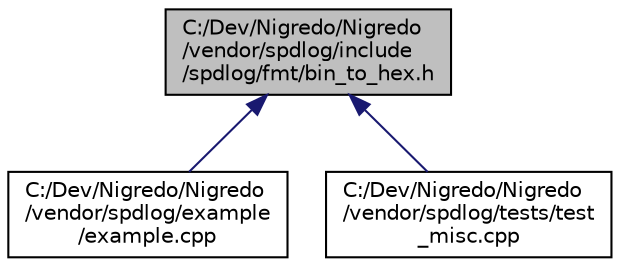 digraph "C:/Dev/Nigredo/Nigredo/vendor/spdlog/include/spdlog/fmt/bin_to_hex.h"
{
  edge [fontname="Helvetica",fontsize="10",labelfontname="Helvetica",labelfontsize="10"];
  node [fontname="Helvetica",fontsize="10",shape=record];
  Node1 [label="C:/Dev/Nigredo/Nigredo\l/vendor/spdlog/include\l/spdlog/fmt/bin_to_hex.h",height=0.2,width=0.4,color="black", fillcolor="grey75", style="filled" fontcolor="black"];
  Node1 -> Node2 [dir="back",color="midnightblue",fontsize="10",style="solid",fontname="Helvetica"];
  Node2 [label="C:/Dev/Nigredo/Nigredo\l/vendor/spdlog/example\l/example.cpp",height=0.2,width=0.4,color="black", fillcolor="white", style="filled",URL="$example_8cpp.html"];
  Node1 -> Node3 [dir="back",color="midnightblue",fontsize="10",style="solid",fontname="Helvetica"];
  Node3 [label="C:/Dev/Nigredo/Nigredo\l/vendor/spdlog/tests/test\l_misc.cpp",height=0.2,width=0.4,color="black", fillcolor="white", style="filled",URL="$test__misc_8cpp.html"];
}
